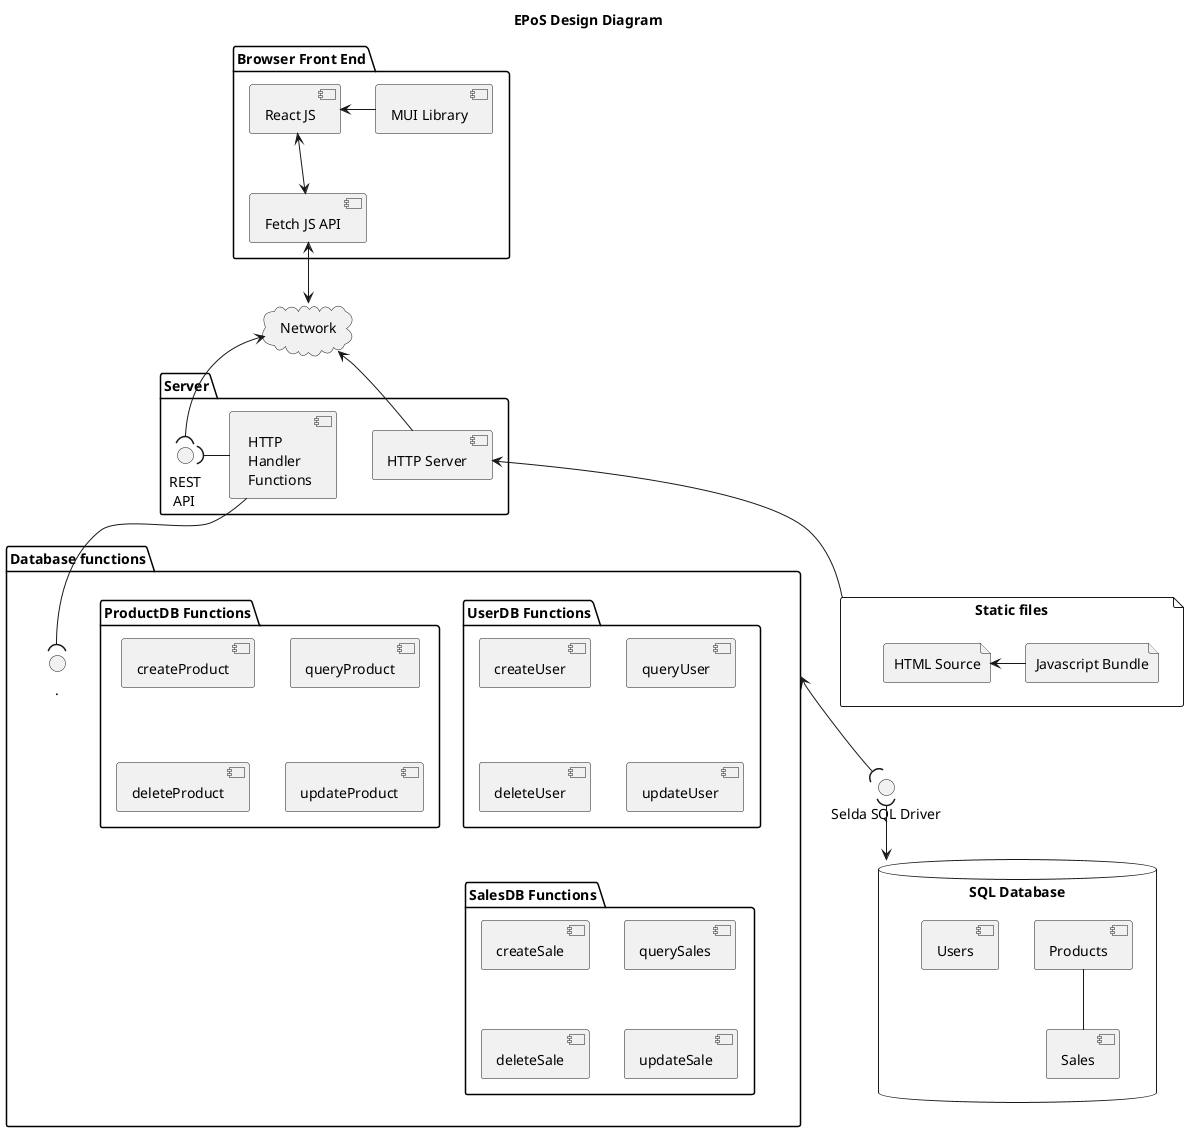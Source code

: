 @startuml EPOSDiagram
title EPoS Design Diagram

Package "Browser Front End" {
  component [MUI Library] as MUI
  component [React JS] as React
	component [Fetch JS API] as Fetch
}

cloud Network {
}
 
Package "Server"{
  [ HTTP\n Handler\n Functions] as HTTPHandler
  [HTTP Server] as HTTPServer
  interface "REST\n API" as REST
} 

Package "Database functions" as RDBMS {
	package "UserDB Functions" as UDF {
    [createUser]
    [queryUser]
    [deleteUser]
    [updateUser]
  }

  package "ProductDB Functions" as PDF {
    [createProduct]
    [queryProduct]
    [deleteProduct]
    [updateProduct]
  }

  package "SalesDB Functions" as SDF {
    [createSale]
    [querySales]
    [deleteSale]
    [updateSale]
  }
  interface "." as dbf
}

file "Static files" as Files {
  file "Javascript Bundle" as Bundle
  file "HTML Source" as HTML
}

interface "Selda SQL Driver" as DBLib

database "SQL Database" as DB {
  [Products] as ProductDB
  [Users] as UserDB
  [Sales] as SaleDB
}

MUI -left-> React
React <-down-> Fetch
Fetch <-down-> Network

Files -up-> HTTPServer
Bundle -left-> HTML

HTTPServer -up-> Network
Network <-down-( REST
HTTPHandler -right-( REST
HTTPHandler -down-( dbf

RDBMS <-down-( DBLib
DBLib )--> DB
ProductDB -- SaleDB
@enduml
